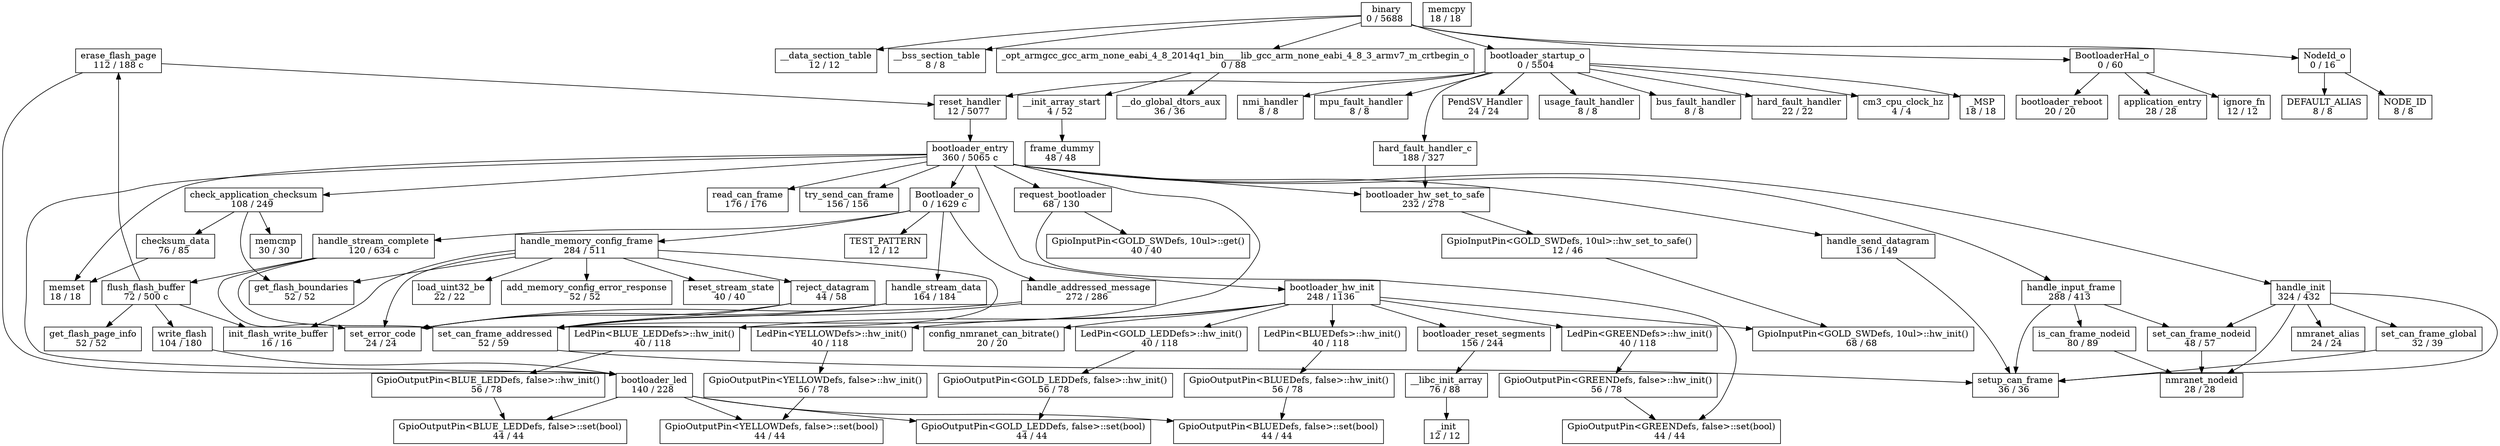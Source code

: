digraph g {
_ZL26config_nmranet_can_bitratev [shape=box, label="config_nmranet_can_bitrate()\n20 / 20 "];
_init [shape=box, label="_init\n12 / 12 "];
PendSV_Handler [shape=box, label="PendSV_Handler\n24 / 24 "];
handle_memory_config_frame [shape=box, label="handle_memory_config_frame\n284 / 511 "];
reset_handler [shape=box, label="reset_handler\n12 / 5077 "];
handle_init [shape=box, label="handle_init\n324 / 432 "];
erase_flash_page [shape=box, label="erase_flash_page\n112 / 188 c"];
hard_fault_handler_c [shape=box, label="hard_fault_handler_c\n188 / 327 "];
_ZN6LedPinI8BLUEDefsE7hw_initEv [shape=box, label="LedPin<BLUEDefs>::hw_init()\n40 / 118 "];
nmranet_alias [shape=box, label="nmranet_alias\n24 / 24 "];
NODE_ID [shape=box, label="NODE_ID\n8 / 8 "];
_ZN13GpioOutputPinI9GREENDefsLb0EE3setEb [shape=box, label="GpioOutputPin<GREENDefs, false>::set(bool)\n44 / 44 "];
memcpy [shape=box, label="memcpy\n18 / 18 "];
BootloaderHal_o [shape=box, label="BootloaderHal_o\n0 / 60 "];
_ZN6LedPinI9GREENDefsE7hw_initEv [shape=box, label="LedPin<GREENDefs>::hw_init()\n40 / 118 "];
memset [shape=box, label="memset\n18 / 18 "];
add_memory_config_error_response [shape=box, label="add_memory_config_error_response\n52 / 52 "];
NodeId_o [shape=box, label="NodeId_o\n0 / 16 "];
__data_section_table [shape=box, label="__data_section_table\n12 / 12 "];
get_flash_boundaries [shape=box, label="get_flash_boundaries\n52 / 52 "];
bootloader_reboot [shape=box, label="bootloader_reboot\n20 / 20 "];
handle_addressed_message [shape=box, label="handle_addressed_message\n272 / 286 "];
nmranet_nodeid [shape=box, label="nmranet_nodeid\n28 / 28 "];
frame_dummy [shape=box, label="frame_dummy\n48 / 48 "];
_ZN12GpioInputPinI11GOLD_SWDefsLm10EE14hw_set_to_safeEv [shape=box, label="GpioInputPin<GOLD_SWDefs, 10ul>::hw_set_to_safe()\n12 / 46 "];
_ZN13GpioOutputPinI12BLUE_LEDDefsLb0EE7hw_initEv [shape=box, label="GpioOutputPin<BLUE_LEDDefs, false>::hw_init()\n56 / 78 "];
_ZN6LedPinI12GOLD_LEDDefsE7hw_initEv [shape=box, label="LedPin<GOLD_LEDDefs>::hw_init()\n40 / 118 "];
bootloader_hw_set_to_safe [shape=box, label="bootloader_hw_set_to_safe\n232 / 278 "];
usage_fault_handler [shape=box, label="usage_fault_handler\n8 / 8 "];
request_bootloader [shape=box, label="request_bootloader\n68 / 130 "];
bus_fault_handler [shape=box, label="bus_fault_handler\n8 / 8 "];
__do_global_dtors_aux [shape=box, label="__do_global_dtors_aux\n36 / 36 "];
application_entry [shape=box, label="application_entry\n28 / 28 "];
DEFAULT_ALIAS [shape=box, label="DEFAULT_ALIAS\n8 / 8 "];
__init_array_start [shape=box, label="__init_array_start\n4 / 52 "];
reset_stream_state [shape=box, label="reset_stream_state\n40 / 40 "];
_ZN13GpioOutputPinI8BLUEDefsLb0EE3setEb [shape=box, label="GpioOutputPin<BLUEDefs, false>::set(bool)\n44 / 44 "];
hard_fault_handler [shape=box, label="hard_fault_handler\n22 / 22 "];
ignore_fn [shape=box, label="ignore_fn\n12 / 12 "];
flush_flash_buffer [shape=box, label="flush_flash_buffer\n72 / 500 c"];
get_flash_page_info [shape=box, label="get_flash_page_info\n52 / 52 "];
//__init_array_end [shape=box, label="__init_array_end\n0 / 0 "];
init_flash_write_buffer [shape=box, label="init_flash_write_buffer\n16 / 16 "];
_ZN13GpioOutputPinI8BLUEDefsLb0EE7hw_initEv [shape=box, label="GpioOutputPin<BLUEDefs, false>::hw_init()\n56 / 78 "];
write_flash [shape=box, label="write_flash\n104 / 180 "];
is_can_frame_nodeid [shape=box, label="is_can_frame_nodeid\n80 / 89 "];
memcmp [shape=box, label="memcmp\n30 / 30 "];
__bss_section_table [shape=box, label="__bss_section_table\n8 / 8 "];
checksum_data [shape=box, label="checksum_data\n76 / 85 "];
bootloader_hw_init [shape=box, label="bootloader_hw_init\n248 / 1136 "];
setup_can_frame [shape=box, label="setup_can_frame\n36 / 36 "];
bootloader_entry [shape=box, label="bootloader_entry\n360 / 5065 c"];
handle_stream_complete [shape=box, label="handle_stream_complete\n120 / 634 c"];
_ZN13GpioOutputPinI12BLUE_LEDDefsLb0EE3setEb [shape=box, label="GpioOutputPin<BLUE_LEDDefs, false>::set(bool)\n44 / 44 "];
check_application_checksum [shape=box, label="check_application_checksum\n108 / 249 "];
bootloader_reset_segments [shape=box, label="bootloader_reset_segments\n156 / 244 "];
handle_send_datagram [shape=box, label="handle_send_datagram\n136 / 149 "];
cm3_cpu_clock_hz [shape=box, label="cm3_cpu_clock_hz\n4 / 4 "];
_ZN13GpioOutputPinI10YELLOWDefsLb0EE3setEb [shape=box, label="GpioOutputPin<YELLOWDefs, false>::set(bool)\n44 / 44 "];
read_can_frame [shape=box, label="read_can_frame\n176 / 176 "];
_ZL12TEST_PATTERN [shape=box, label="TEST_PATTERN\n12 / 12 "];
bootloader_led [shape=box, label="bootloader_led\n140 / 228 "];
set_error_code [shape=box, label="set_error_code\n24 / 24 "];
load_uint32_be [shape=box, label="load_uint32_be\n22 / 22 "];
set_can_frame_global [shape=box, label="set_can_frame_global\n32 / 39 "];
_ZN12GpioInputPinI11GOLD_SWDefsLm10EE7hw_initEv [shape=box, label="GpioInputPin<GOLD_SWDefs, 10ul>::hw_init()\n68 / 68 "];
binary [shape=box, label="binary\n0 / 5688 "];
reject_datagram [shape=box, label="reject_datagram\n44 / 58 "];
_opt_armgcc_gcc_arm_none_eabi_4_8_2014q1_bin____lib_gcc_arm_none_eabi_4_8_3_armv7_m_crtbegin_o [shape=box, label="_opt_armgcc_gcc_arm_none_eabi_4_8_2014q1_bin____lib_gcc_arm_none_eabi_4_8_3_armv7_m_crtbegin_o\n0 / 88 "];
_ZN13GpioOutputPinI9GREENDefsLb0EE7hw_initEv [shape=box, label="GpioOutputPin<GREENDefs, false>::hw_init()\n56 / 78 "];
_MSP [shape=box, label="_MSP\n18 / 18 "];
_ZN13GpioOutputPinI12GOLD_LEDDefsLb0EE7hw_initEv [shape=box, label="GpioOutputPin<GOLD_LEDDefs, false>::hw_init()\n56 / 78 "];
_ZN6LedPinI12BLUE_LEDDefsE7hw_initEv [shape=box, label="LedPin<BLUE_LEDDefs>::hw_init()\n40 / 118 "];
bootloader_startup_o [shape=box, label="bootloader_startup_o\n0 / 5504 "];
handle_stream_data [shape=box, label="handle_stream_data\n164 / 184 "];
Bootloader_o [shape=box, label="Bootloader_o\n0 / 1629 c"];
nmi_handler [shape=box, label="nmi_handler\n8 / 8 "];
set_can_frame_nodeid [shape=box, label="set_can_frame_nodeid\n48 / 57 "];
_ZN6LedPinI10YELLOWDefsE7hw_initEv [shape=box, label="LedPin<YELLOWDefs>::hw_init()\n40 / 118 "];
_ZN12GpioInputPinI11GOLD_SWDefsLm10EE3getEv [shape=box, label="GpioInputPin<GOLD_SWDefs, 10ul>::get()\n40 / 40 "];
set_can_frame_addressed [shape=box, label="set_can_frame_addressed\n52 / 59 "];
_ZN13GpioOutputPinI10YELLOWDefsLb0EE7hw_initEv [shape=box, label="GpioOutputPin<YELLOWDefs, false>::hw_init()\n56 / 78 "];
_ZN13GpioOutputPinI12GOLD_LEDDefsLb0EE3setEb [shape=box, label="GpioOutputPin<GOLD_LEDDefs, false>::set(bool)\n44 / 44 "];
handle_input_frame [shape=box, label="handle_input_frame\n288 / 413 "];
__libc_init_array [shape=box, label="__libc_init_array\n76 / 88 "];
mpu_fault_handler [shape=box, label="mpu_fault_handler\n8 / 8 "];
try_send_can_frame [shape=box, label="try_send_can_frame\n156 / 156 "];
handle_memory_config_frame -> init_flash_write_buffer;
handle_memory_config_frame -> set_can_frame_addressed;
handle_memory_config_frame -> reset_stream_state;
handle_memory_config_frame -> reject_datagram;
handle_memory_config_frame -> set_error_code;
handle_memory_config_frame -> load_uint32_be;
handle_memory_config_frame -> add_memory_config_error_response;
handle_memory_config_frame -> get_flash_boundaries;
reset_handler -> bootloader_entry;
handle_init -> set_can_frame_global;
handle_init -> nmranet_alias;
handle_init -> set_can_frame_nodeid;
handle_init -> nmranet_nodeid;
handle_init -> setup_can_frame;
erase_flash_page -> reset_handler;
erase_flash_page -> bootloader_led;
hard_fault_handler_c -> bootloader_hw_set_to_safe;
_ZN6LedPinI8BLUEDefsE7hw_initEv -> _ZN13GpioOutputPinI8BLUEDefsLb0EE7hw_initEv;
BootloaderHal_o -> ignore_fn;
BootloaderHal_o -> application_entry;
BootloaderHal_o -> bootloader_reboot;
_ZN6LedPinI9GREENDefsE7hw_initEv -> _ZN13GpioOutputPinI9GREENDefsLb0EE7hw_initEv;
NodeId_o -> NODE_ID;
NodeId_o -> DEFAULT_ALIAS;
handle_addressed_message -> set_error_code;
handle_addressed_message -> set_can_frame_addressed;
_ZN12GpioInputPinI11GOLD_SWDefsLm10EE14hw_set_to_safeEv -> _ZN12GpioInputPinI11GOLD_SWDefsLm10EE7hw_initEv;
_ZN13GpioOutputPinI12BLUE_LEDDefsLb0EE7hw_initEv -> _ZN13GpioOutputPinI12BLUE_LEDDefsLb0EE3setEb;
_ZN6LedPinI12GOLD_LEDDefsE7hw_initEv -> _ZN13GpioOutputPinI12GOLD_LEDDefsLb0EE7hw_initEv;
bootloader_hw_set_to_safe -> _ZN12GpioInputPinI11GOLD_SWDefsLm10EE14hw_set_to_safeEv;
request_bootloader -> _ZN12GpioInputPinI11GOLD_SWDefsLm10EE3getEv;
request_bootloader -> _ZN13GpioOutputPinI9GREENDefsLb0EE3setEb;
__init_array_start -> frame_dummy;
flush_flash_buffer -> get_flash_page_info;
flush_flash_buffer -> init_flash_write_buffer;
flush_flash_buffer -> write_flash;
flush_flash_buffer -> erase_flash_page;
_ZN13GpioOutputPinI8BLUEDefsLb0EE7hw_initEv -> _ZN13GpioOutputPinI8BLUEDefsLb0EE3setEb;
write_flash -> bootloader_led;
is_can_frame_nodeid -> nmranet_nodeid;
checksum_data -> memset;
bootloader_hw_init -> _ZL26config_nmranet_can_bitratev;
bootloader_hw_init -> _ZN6LedPinI12BLUE_LEDDefsE7hw_initEv;
bootloader_hw_init -> _ZN6LedPinI9GREENDefsE7hw_initEv;
bootloader_hw_init -> _ZN6LedPinI8BLUEDefsE7hw_initEv;
bootloader_hw_init -> bootloader_reset_segments;
bootloader_hw_init -> _ZN6LedPinI12GOLD_LEDDefsE7hw_initEv;
bootloader_hw_init -> _ZN12GpioInputPinI11GOLD_SWDefsLm10EE7hw_initEv;
bootloader_hw_init -> _ZN6LedPinI10YELLOWDefsE7hw_initEv;
bootloader_entry -> check_application_checksum;
bootloader_entry -> set_can_frame_addressed;
bootloader_entry -> Bootloader_o;
bootloader_entry -> memset;
bootloader_entry -> handle_init;
bootloader_entry -> handle_send_datagram;
bootloader_entry -> request_bootloader;
bootloader_entry -> handle_input_frame;
bootloader_entry -> read_can_frame;
bootloader_entry -> bootloader_hw_init;
bootloader_entry -> try_send_can_frame;
bootloader_entry -> bootloader_led;
bootloader_entry -> bootloader_hw_set_to_safe;
handle_stream_complete -> flush_flash_buffer;
handle_stream_complete -> set_error_code;
handle_stream_complete -> set_can_frame_addressed;
check_application_checksum -> checksum_data;
check_application_checksum -> get_flash_boundaries;
check_application_checksum -> memcmp;
bootloader_reset_segments -> __libc_init_array;
handle_send_datagram -> setup_can_frame;
bootloader_led -> _ZN13GpioOutputPinI12BLUE_LEDDefsLb0EE3setEb;
bootloader_led -> _ZN13GpioOutputPinI12GOLD_LEDDefsLb0EE3setEb;
bootloader_led -> _ZN13GpioOutputPinI8BLUEDefsLb0EE3setEb;
bootloader_led -> _ZN13GpioOutputPinI10YELLOWDefsLb0EE3setEb;
set_can_frame_global -> setup_can_frame;
binary -> BootloaderHal_o;
binary -> __data_section_table;
binary -> bootloader_startup_o;
binary -> _opt_armgcc_gcc_arm_none_eabi_4_8_2014q1_bin____lib_gcc_arm_none_eabi_4_8_3_armv7_m_crtbegin_o;
binary -> __bss_section_table;
binary -> NodeId_o;
reject_datagram -> set_error_code;
reject_datagram -> set_can_frame_addressed;
_opt_armgcc_gcc_arm_none_eabi_4_8_2014q1_bin____lib_gcc_arm_none_eabi_4_8_3_armv7_m_crtbegin_o -> __do_global_dtors_aux;
_opt_armgcc_gcc_arm_none_eabi_4_8_2014q1_bin____lib_gcc_arm_none_eabi_4_8_3_armv7_m_crtbegin_o -> __init_array_start;
_ZN13GpioOutputPinI9GREENDefsLb0EE7hw_initEv -> _ZN13GpioOutputPinI9GREENDefsLb0EE3setEb;
_ZN13GpioOutputPinI12GOLD_LEDDefsLb0EE7hw_initEv -> _ZN13GpioOutputPinI12GOLD_LEDDefsLb0EE3setEb;
_ZN6LedPinI12BLUE_LEDDefsE7hw_initEv -> _ZN13GpioOutputPinI12BLUE_LEDDefsLb0EE7hw_initEv;
bootloader_startup_o -> usage_fault_handler;
bootloader_startup_o -> reset_handler;
bootloader_startup_o -> bus_fault_handler;
bootloader_startup_o -> mpu_fault_handler;
bootloader_startup_o -> cm3_cpu_clock_hz;
bootloader_startup_o -> hard_fault_handler;
bootloader_startup_o -> hard_fault_handler_c;
bootloader_startup_o -> nmi_handler;
bootloader_startup_o -> PendSV_Handler;
bootloader_startup_o -> _MSP;
handle_stream_data -> set_error_code;
handle_stream_data -> set_can_frame_addressed;
Bootloader_o -> handle_memory_config_frame;
Bootloader_o -> _ZL12TEST_PATTERN;
Bootloader_o -> handle_addressed_message;
Bootloader_o -> handle_stream_data;
Bootloader_o -> handle_stream_complete;
set_can_frame_nodeid -> nmranet_nodeid;
_ZN6LedPinI10YELLOWDefsE7hw_initEv -> _ZN13GpioOutputPinI10YELLOWDefsLb0EE7hw_initEv;
set_can_frame_addressed -> setup_can_frame;
_ZN13GpioOutputPinI10YELLOWDefsLb0EE7hw_initEv -> _ZN13GpioOutputPinI10YELLOWDefsLb0EE3setEb;
handle_input_frame -> is_can_frame_nodeid;
handle_input_frame -> setup_can_frame;
handle_input_frame -> set_can_frame_nodeid;
__libc_init_array -> _init;
}
